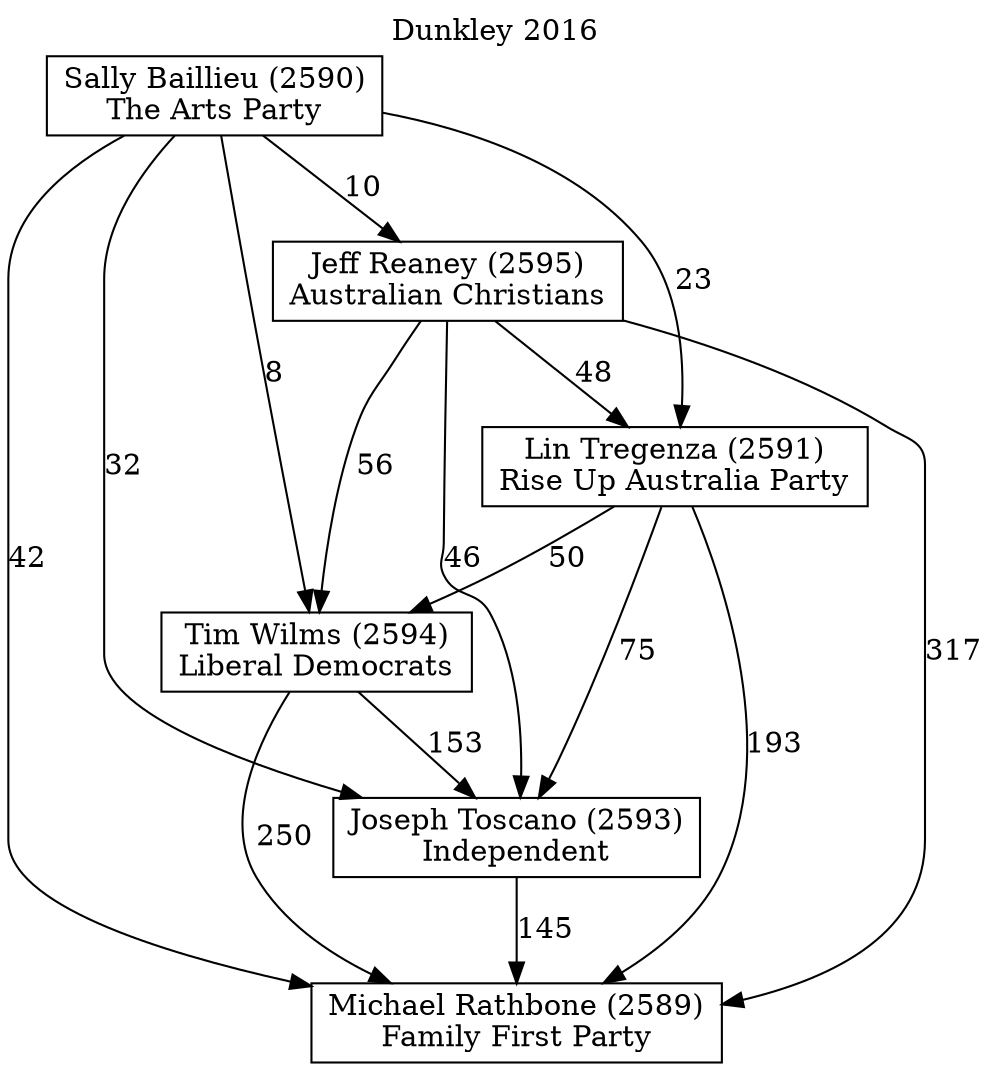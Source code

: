 // House preference flow
digraph "Michael Rathbone (2589)_Dunkley_2016" {
	graph [label="Dunkley 2016" labelloc=t mclimit=2]
	node [shape=box]
	"Michael Rathbone (2589)" [label="Michael Rathbone (2589)
Family First Party"]
	"Joseph Toscano (2593)" [label="Joseph Toscano (2593)
Independent"]
	"Tim Wilms (2594)" [label="Tim Wilms (2594)
Liberal Democrats"]
	"Lin Tregenza (2591)" [label="Lin Tregenza (2591)
Rise Up Australia Party"]
	"Jeff Reaney (2595)" [label="Jeff Reaney (2595)
Australian Christians"]
	"Sally Baillieu (2590)" [label="Sally Baillieu (2590)
The Arts Party"]
	"Joseph Toscano (2593)" -> "Michael Rathbone (2589)" [label=145]
	"Tim Wilms (2594)" -> "Joseph Toscano (2593)" [label=153]
	"Lin Tregenza (2591)" -> "Tim Wilms (2594)" [label=50]
	"Jeff Reaney (2595)" -> "Lin Tregenza (2591)" [label=48]
	"Sally Baillieu (2590)" -> "Jeff Reaney (2595)" [label=10]
	"Tim Wilms (2594)" -> "Michael Rathbone (2589)" [label=250]
	"Lin Tregenza (2591)" -> "Michael Rathbone (2589)" [label=193]
	"Jeff Reaney (2595)" -> "Michael Rathbone (2589)" [label=317]
	"Sally Baillieu (2590)" -> "Michael Rathbone (2589)" [label=42]
	"Sally Baillieu (2590)" -> "Lin Tregenza (2591)" [label=23]
	"Jeff Reaney (2595)" -> "Tim Wilms (2594)" [label=56]
	"Sally Baillieu (2590)" -> "Tim Wilms (2594)" [label=8]
	"Lin Tregenza (2591)" -> "Joseph Toscano (2593)" [label=75]
	"Jeff Reaney (2595)" -> "Joseph Toscano (2593)" [label=46]
	"Sally Baillieu (2590)" -> "Joseph Toscano (2593)" [label=32]
}

